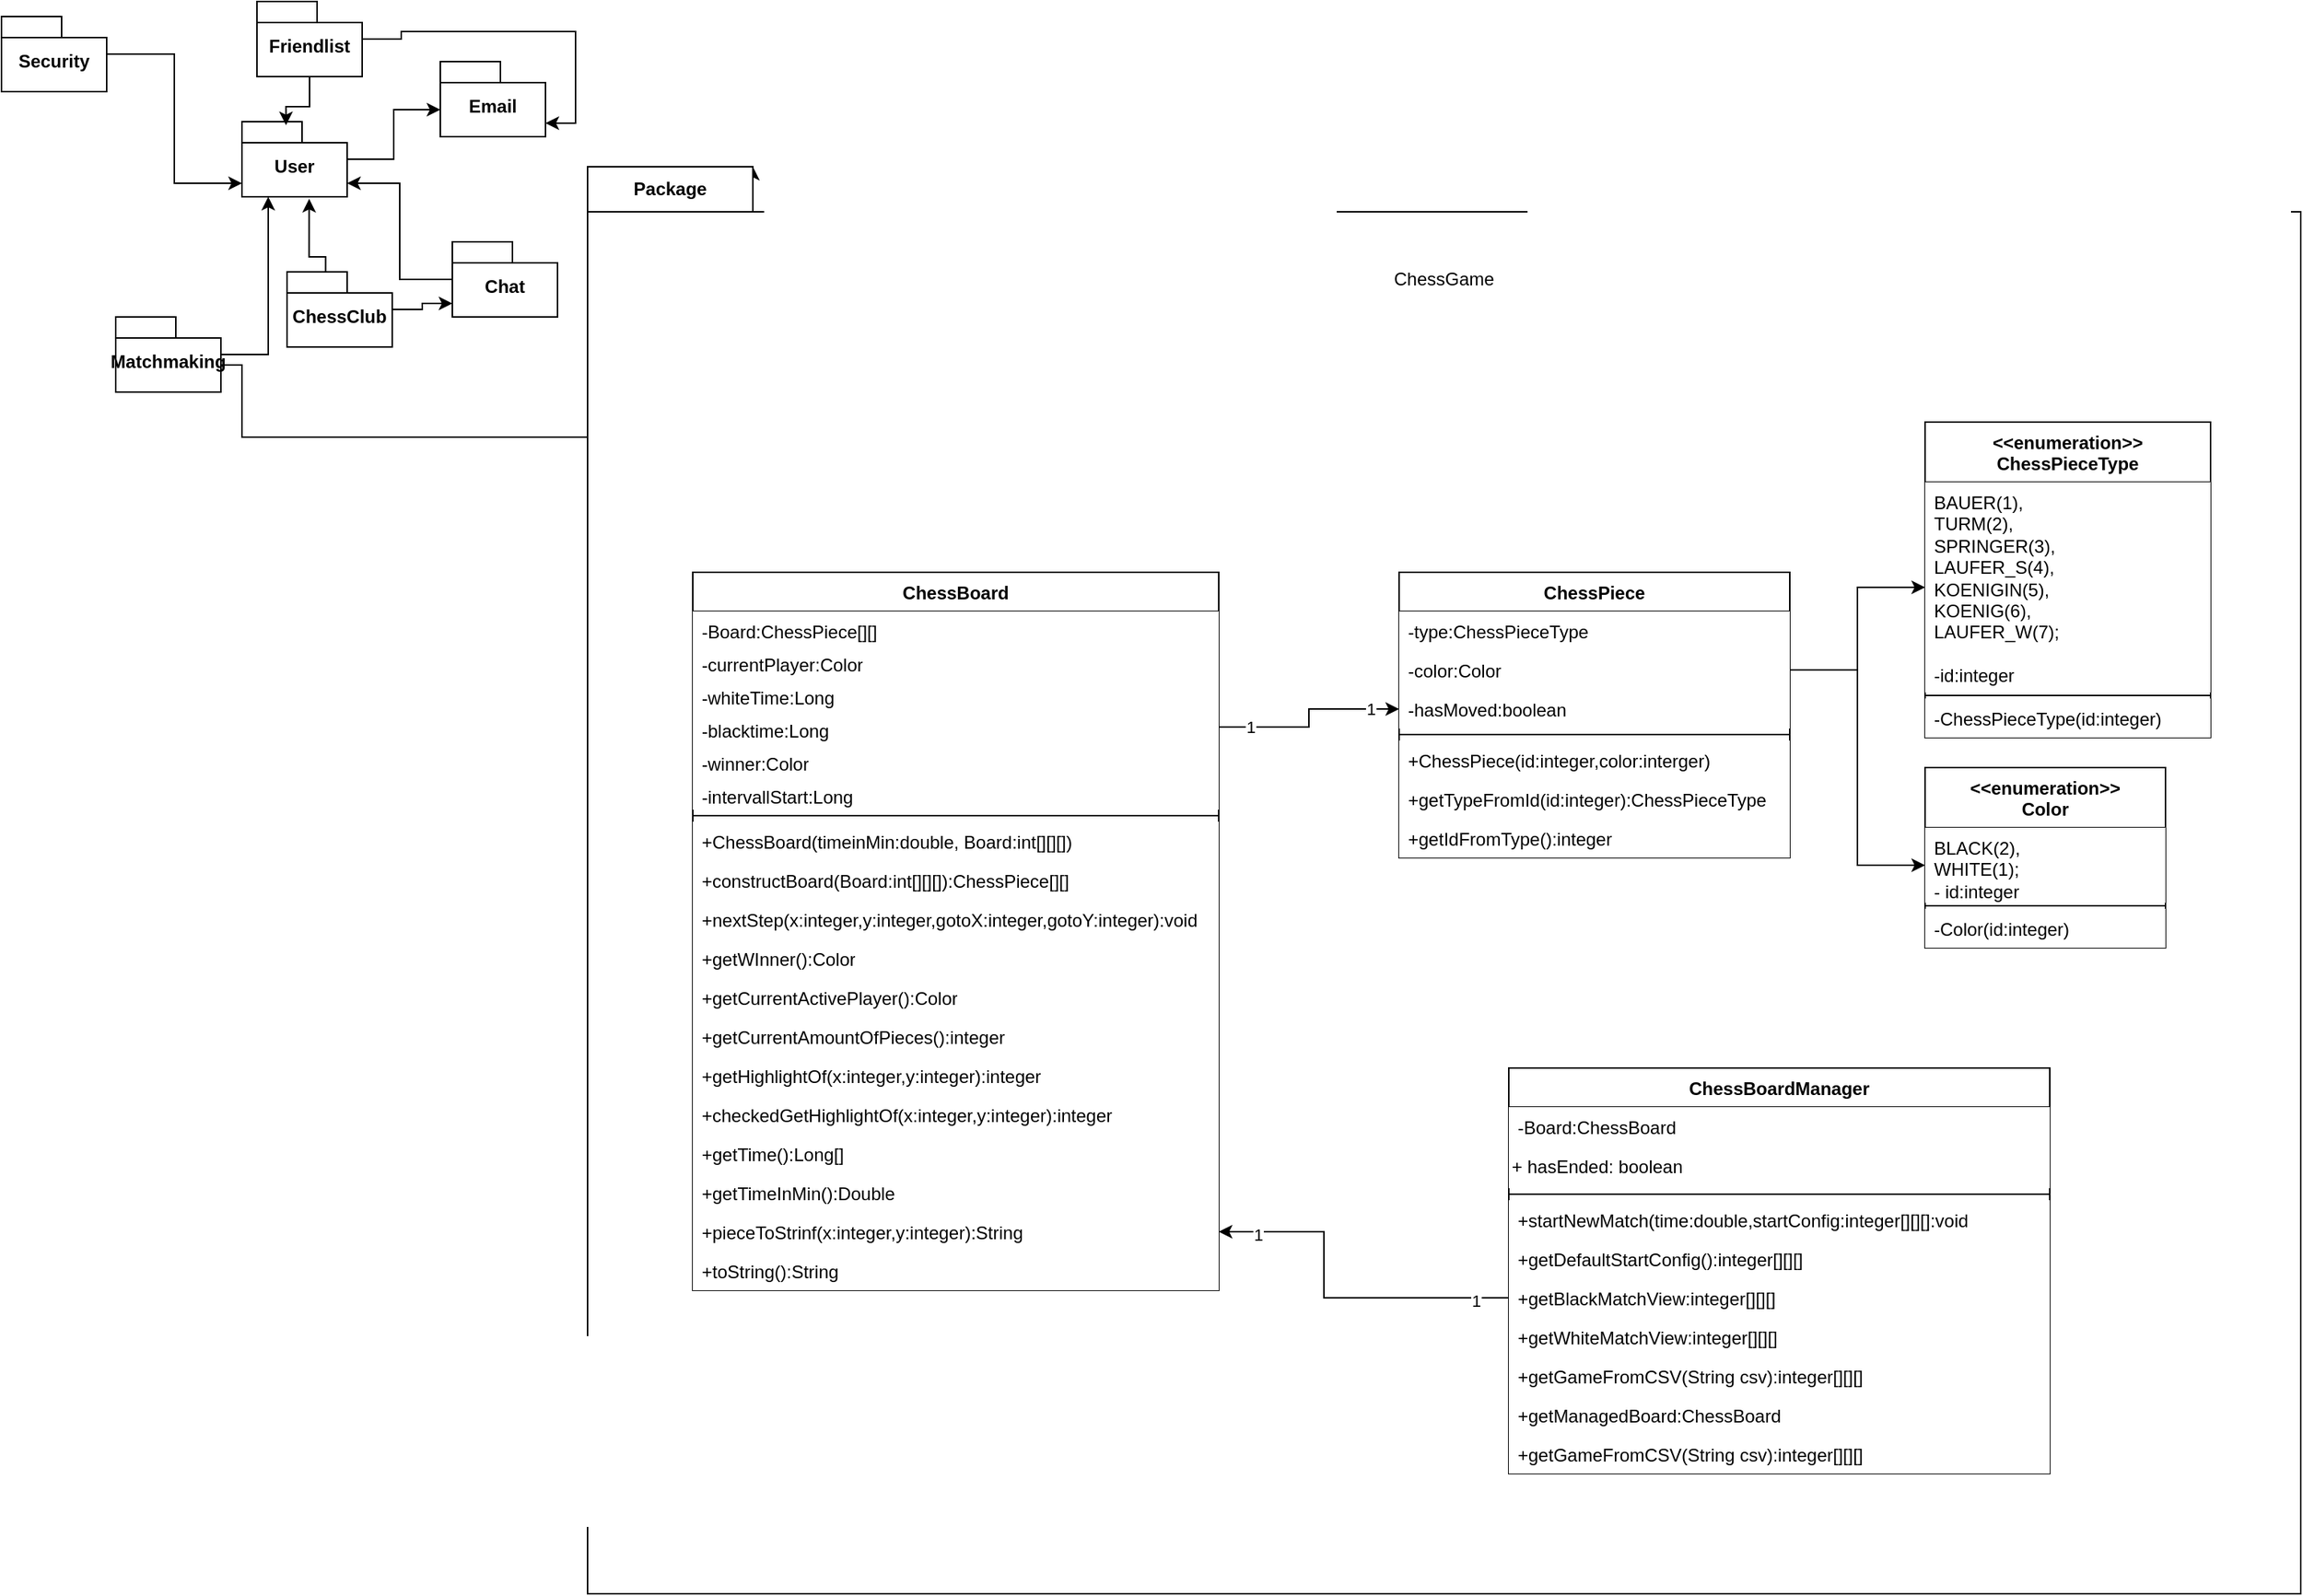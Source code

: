 <mxfile version="22.0.3" type="device">
  <diagram name="Seite-1" id="c28Q1IENT9KXUYJO6mZ8">
    <mxGraphModel dx="2607" dy="2050" grid="1" gridSize="10" guides="1" tooltips="1" connect="1" arrows="1" fold="1" page="1" pageScale="1" pageWidth="827" pageHeight="1169" math="0" shadow="0">
      <root>
        <mxCell id="0" />
        <mxCell id="1" parent="0" />
        <mxCell id="IfCNX7LFpCoSi9c5CtZU-1" value="Email" style="shape=folder;fontStyle=1;spacingTop=10;tabWidth=40;tabHeight=14;tabPosition=left;html=1;whiteSpace=wrap;strokeColor=#000000;" parent="1" vertex="1">
          <mxGeometry x="-448" y="50" width="70" height="50" as="geometry" />
        </mxCell>
        <mxCell id="IfCNX7LFpCoSi9c5CtZU-2" value="Security" style="shape=folder;fontStyle=1;spacingTop=10;tabWidth=40;tabHeight=14;tabPosition=left;html=1;whiteSpace=wrap;strokeColor=#000000;" parent="1" vertex="1">
          <mxGeometry x="-740" y="20" width="70" height="50" as="geometry" />
        </mxCell>
        <mxCell id="IfCNX7LFpCoSi9c5CtZU-3" value="Friendlist" style="shape=folder;fontStyle=1;spacingTop=10;tabWidth=40;tabHeight=14;tabPosition=left;html=1;whiteSpace=wrap;strokeColor=#000000;" parent="1" vertex="1">
          <mxGeometry x="-570" y="10" width="70" height="50" as="geometry" />
        </mxCell>
        <mxCell id="IfCNX7LFpCoSi9c5CtZU-4" value="Chat" style="shape=folder;fontStyle=1;spacingTop=10;tabWidth=40;tabHeight=14;tabPosition=left;html=1;whiteSpace=wrap;strokeColor=#000000;" parent="1" vertex="1">
          <mxGeometry x="-440" y="170" width="70" height="50" as="geometry" />
        </mxCell>
        <mxCell id="IfCNX7LFpCoSi9c5CtZU-5" value="Matchmaking" style="shape=folder;fontStyle=1;spacingTop=10;tabWidth=40;tabHeight=14;tabPosition=left;html=1;whiteSpace=wrap;strokeColor=#000000;" parent="1" vertex="1">
          <mxGeometry x="-664" y="220" width="70" height="50" as="geometry" />
        </mxCell>
        <mxCell id="IfCNX7LFpCoSi9c5CtZU-7" value="User" style="shape=folder;fontStyle=1;spacingTop=10;tabWidth=40;tabHeight=14;tabPosition=left;html=1;whiteSpace=wrap;strokeColor=#000000;" parent="1" vertex="1">
          <mxGeometry x="-580" y="90" width="70" height="50" as="geometry" />
        </mxCell>
        <mxCell id="IfCNX7LFpCoSi9c5CtZU-9" value="ChessClub" style="shape=folder;fontStyle=1;spacingTop=10;tabWidth=40;tabHeight=14;tabPosition=left;html=1;whiteSpace=wrap;strokeColor=#000000;" parent="1" vertex="1">
          <mxGeometry x="-550" y="190" width="70" height="50" as="geometry" />
        </mxCell>
        <mxCell id="IfCNX7LFpCoSi9c5CtZU-10" style="edgeStyle=orthogonalEdgeStyle;rounded=0;orthogonalLoop=1;jettySize=auto;html=1;entryX=0;entryY=0;entryDx=0;entryDy=32;entryPerimeter=0;strokeColor=#000000;" parent="1" source="IfCNX7LFpCoSi9c5CtZU-7" target="IfCNX7LFpCoSi9c5CtZU-1" edge="1">
          <mxGeometry relative="1" as="geometry" />
        </mxCell>
        <mxCell id="IfCNX7LFpCoSi9c5CtZU-11" style="edgeStyle=orthogonalEdgeStyle;rounded=0;orthogonalLoop=1;jettySize=auto;html=1;entryX=0.419;entryY=0.047;entryDx=0;entryDy=0;entryPerimeter=0;strokeColor=#000000;" parent="1" source="IfCNX7LFpCoSi9c5CtZU-3" target="IfCNX7LFpCoSi9c5CtZU-7" edge="1">
          <mxGeometry relative="1" as="geometry" />
        </mxCell>
        <mxCell id="IfCNX7LFpCoSi9c5CtZU-12" style="edgeStyle=orthogonalEdgeStyle;rounded=0;orthogonalLoop=1;jettySize=auto;html=1;entryX=0;entryY=0;entryDx=70;entryDy=41;entryPerimeter=0;strokeColor=#000000;" parent="1" source="IfCNX7LFpCoSi9c5CtZU-4" target="IfCNX7LFpCoSi9c5CtZU-7" edge="1">
          <mxGeometry relative="1" as="geometry" />
        </mxCell>
        <mxCell id="IfCNX7LFpCoSi9c5CtZU-14" style="edgeStyle=orthogonalEdgeStyle;rounded=0;orthogonalLoop=1;jettySize=auto;html=1;exitX=0;exitY=0;exitDx=70;exitDy=32;exitPerimeter=0;entryX=0;entryY=0;entryDx=110;entryDy=0;entryPerimeter=0;" parent="1" source="IfCNX7LFpCoSi9c5CtZU-5" target="IfCNX7LFpCoSi9c5CtZU-20" edge="1">
          <mxGeometry relative="1" as="geometry">
            <mxPoint x="-280" y="361" as="targetPoint" />
            <Array as="points">
              <mxPoint x="-580" y="252" />
              <mxPoint x="-580" y="300" />
            </Array>
          </mxGeometry>
        </mxCell>
        <mxCell id="IfCNX7LFpCoSi9c5CtZU-15" style="edgeStyle=orthogonalEdgeStyle;rounded=0;orthogonalLoop=1;jettySize=auto;html=1;strokeColor=#000000;entryX=0.639;entryY=1.028;entryDx=0;entryDy=0;entryPerimeter=0;exitX=0.367;exitY=-0.007;exitDx=0;exitDy=0;exitPerimeter=0;" parent="1" source="IfCNX7LFpCoSi9c5CtZU-9" target="IfCNX7LFpCoSi9c5CtZU-7" edge="1">
          <mxGeometry relative="1" as="geometry">
            <mxPoint x="-449" y="180" as="targetPoint" />
            <Array as="points">
              <mxPoint x="-524" y="180" />
              <mxPoint x="-535" y="180" />
            </Array>
          </mxGeometry>
        </mxCell>
        <mxCell id="IfCNX7LFpCoSi9c5CtZU-16" style="edgeStyle=orthogonalEdgeStyle;rounded=0;orthogonalLoop=1;jettySize=auto;html=1;entryX=0.25;entryY=1;entryDx=0;entryDy=0;entryPerimeter=0;strokeColor=#000000;" parent="1" source="IfCNX7LFpCoSi9c5CtZU-5" target="IfCNX7LFpCoSi9c5CtZU-7" edge="1">
          <mxGeometry relative="1" as="geometry" />
        </mxCell>
        <mxCell id="IfCNX7LFpCoSi9c5CtZU-17" style="edgeStyle=orthogonalEdgeStyle;rounded=0;orthogonalLoop=1;jettySize=auto;html=1;entryX=0;entryY=0;entryDx=70;entryDy=41;entryPerimeter=0;strokeColor=#000000;" parent="1" source="IfCNX7LFpCoSi9c5CtZU-3" target="IfCNX7LFpCoSi9c5CtZU-1" edge="1">
          <mxGeometry relative="1" as="geometry" />
        </mxCell>
        <mxCell id="IfCNX7LFpCoSi9c5CtZU-18" style="edgeStyle=orthogonalEdgeStyle;rounded=0;orthogonalLoop=1;jettySize=auto;html=1;entryX=0;entryY=0;entryDx=0;entryDy=41;entryPerimeter=0;strokeColor=#000000;" parent="1" source="IfCNX7LFpCoSi9c5CtZU-2" target="IfCNX7LFpCoSi9c5CtZU-7" edge="1">
          <mxGeometry relative="1" as="geometry" />
        </mxCell>
        <mxCell id="IfCNX7LFpCoSi9c5CtZU-19" style="edgeStyle=orthogonalEdgeStyle;rounded=0;orthogonalLoop=1;jettySize=auto;html=1;entryX=0;entryY=0;entryDx=0;entryDy=41;entryPerimeter=0;strokeColor=#000000;" parent="1" source="IfCNX7LFpCoSi9c5CtZU-9" target="IfCNX7LFpCoSi9c5CtZU-4" edge="1">
          <mxGeometry relative="1" as="geometry" />
        </mxCell>
        <mxCell id="IfCNX7LFpCoSi9c5CtZU-20" value="Package" style="shape=folder;fontStyle=1;tabWidth=110;tabHeight=30;tabPosition=left;html=1;boundedLbl=1;labelInHeader=1;container=1;collapsible=0;whiteSpace=wrap;" parent="1" vertex="1">
          <mxGeometry x="-350" y="120" width="1140" height="950" as="geometry" />
        </mxCell>
        <mxCell id="IfCNX7LFpCoSi9c5CtZU-21" value="ChessGame" style="html=1;strokeColor=none;resizeWidth=1;resizeHeight=1;fillColor=none;part=1;connectable=0;allowArrows=0;deletable=0;whiteSpace=wrap;" parent="IfCNX7LFpCoSi9c5CtZU-20" vertex="1">
          <mxGeometry width="1140" height="89.865" relative="1" as="geometry">
            <mxPoint y="30" as="offset" />
          </mxGeometry>
        </mxCell>
        <mxCell id="IfCNX7LFpCoSi9c5CtZU-80" value="ChessBoardManager" style="swimlane;fontStyle=1;align=center;verticalAlign=top;childLayout=stackLayout;horizontal=1;startSize=26;horizontalStack=0;resizeParent=1;resizeParentMax=0;resizeLast=0;collapsible=1;marginBottom=0;whiteSpace=wrap;html=1;fillColor=#FFFFFF;" parent="IfCNX7LFpCoSi9c5CtZU-20" vertex="1">
          <mxGeometry x="613" y="600" width="360" height="270" as="geometry" />
        </mxCell>
        <mxCell id="IfCNX7LFpCoSi9c5CtZU-81" value="-Board:ChessBoard" style="text;strokeColor=none;fillColor=#FFFFFF;align=left;verticalAlign=top;spacingLeft=4;spacingRight=4;overflow=hidden;rotatable=0;points=[[0,0.5],[1,0.5]];portConstraint=eastwest;whiteSpace=wrap;html=1;" parent="IfCNX7LFpCoSi9c5CtZU-80" vertex="1">
          <mxGeometry y="26" width="360" height="26" as="geometry" />
        </mxCell>
        <mxCell id="IfCNX7LFpCoSi9c5CtZU-82" value="+ hasEnded: boolean" style="text;whiteSpace=wrap;html=1;fillColor=#FFFFFF;" parent="IfCNX7LFpCoSi9c5CtZU-80" vertex="1">
          <mxGeometry y="52" width="360" height="28" as="geometry" />
        </mxCell>
        <mxCell id="IfCNX7LFpCoSi9c5CtZU-83" value="" style="line;strokeWidth=1;fillColor=#FFFFFF;align=left;verticalAlign=middle;spacingTop=-1;spacingLeft=3;spacingRight=3;rotatable=0;labelPosition=right;points=[];portConstraint=eastwest;strokeColor=inherit;" parent="IfCNX7LFpCoSi9c5CtZU-80" vertex="1">
          <mxGeometry y="80" width="360" height="8" as="geometry" />
        </mxCell>
        <mxCell id="IfCNX7LFpCoSi9c5CtZU-84" value="+startNewMatch(time:double,startConfig:integer[][][]:void" style="text;strokeColor=none;fillColor=#FFFFFF;align=left;verticalAlign=top;spacingLeft=4;spacingRight=4;overflow=hidden;rotatable=0;points=[[0,0.5],[1,0.5]];portConstraint=eastwest;whiteSpace=wrap;html=1;" parent="IfCNX7LFpCoSi9c5CtZU-80" vertex="1">
          <mxGeometry y="88" width="360" height="26" as="geometry" />
        </mxCell>
        <mxCell id="IfCNX7LFpCoSi9c5CtZU-85" value="+getDefaultStartConfig():integer[][][]" style="text;strokeColor=none;fillColor=#FFFFFF;align=left;verticalAlign=top;spacingLeft=4;spacingRight=4;overflow=hidden;rotatable=0;points=[[0,0.5],[1,0.5]];portConstraint=eastwest;whiteSpace=wrap;html=1;" parent="IfCNX7LFpCoSi9c5CtZU-80" vertex="1">
          <mxGeometry y="114" width="360" height="26" as="geometry" />
        </mxCell>
        <mxCell id="IfCNX7LFpCoSi9c5CtZU-86" value="+getBlackMatchView:integer[][][]" style="text;strokeColor=none;fillColor=#FFFFFF;align=left;verticalAlign=top;spacingLeft=4;spacingRight=4;overflow=hidden;rotatable=0;points=[[0,0.5],[1,0.5]];portConstraint=eastwest;whiteSpace=wrap;html=1;" parent="IfCNX7LFpCoSi9c5CtZU-80" vertex="1">
          <mxGeometry y="140" width="360" height="26" as="geometry" />
        </mxCell>
        <mxCell id="IfCNX7LFpCoSi9c5CtZU-87" value="+getWhiteMatchView:integer[][][]" style="text;strokeColor=none;fillColor=#FFFFFF;align=left;verticalAlign=top;spacingLeft=4;spacingRight=4;overflow=hidden;rotatable=0;points=[[0,0.5],[1,0.5]];portConstraint=eastwest;whiteSpace=wrap;html=1;" parent="IfCNX7LFpCoSi9c5CtZU-80" vertex="1">
          <mxGeometry y="166" width="360" height="26" as="geometry" />
        </mxCell>
        <mxCell id="IfCNX7LFpCoSi9c5CtZU-88" value="+getGameFromCSV(String csv):integer[][][]" style="text;strokeColor=none;fillColor=#FFFFFF;align=left;verticalAlign=top;spacingLeft=4;spacingRight=4;overflow=hidden;rotatable=0;points=[[0,0.5],[1,0.5]];portConstraint=eastwest;whiteSpace=wrap;html=1;" parent="IfCNX7LFpCoSi9c5CtZU-80" vertex="1">
          <mxGeometry y="192" width="360" height="26" as="geometry" />
        </mxCell>
        <mxCell id="IfCNX7LFpCoSi9c5CtZU-89" value="+getManagedBoard:ChessBoard" style="text;strokeColor=none;fillColor=#FFFFFF;align=left;verticalAlign=top;spacingLeft=4;spacingRight=4;overflow=hidden;rotatable=0;points=[[0,0.5],[1,0.5]];portConstraint=eastwest;whiteSpace=wrap;html=1;" parent="IfCNX7LFpCoSi9c5CtZU-80" vertex="1">
          <mxGeometry y="218" width="360" height="26" as="geometry" />
        </mxCell>
        <mxCell id="IfCNX7LFpCoSi9c5CtZU-90" value="+getGameFromCSV(String csv):integer[][][]" style="text;strokeColor=none;fillColor=#FFFFFF;align=left;verticalAlign=top;spacingLeft=4;spacingRight=4;overflow=hidden;rotatable=0;points=[[0,0.5],[1,0.5]];portConstraint=eastwest;whiteSpace=wrap;html=1;" parent="IfCNX7LFpCoSi9c5CtZU-80" vertex="1">
          <mxGeometry y="244" width="360" height="26" as="geometry" />
        </mxCell>
        <mxCell id="IfCNX7LFpCoSi9c5CtZU-91" value="ChessBoard" style="swimlane;fontStyle=1;align=center;verticalAlign=top;childLayout=stackLayout;horizontal=1;startSize=26;horizontalStack=0;resizeParent=1;resizeParentMax=0;resizeLast=0;collapsible=1;marginBottom=0;whiteSpace=wrap;html=1;fillColor=#FFFFFF;" parent="IfCNX7LFpCoSi9c5CtZU-20" vertex="1">
          <mxGeometry x="70" y="270" width="350" height="478" as="geometry" />
        </mxCell>
        <mxCell id="IfCNX7LFpCoSi9c5CtZU-92" value="-Board:ChessPiece[][]" style="text;strokeColor=none;fillColor=#FFFFFF;align=left;verticalAlign=top;spacingLeft=4;spacingRight=4;overflow=hidden;rotatable=0;points=[[0,0.5],[1,0.5]];portConstraint=eastwest;whiteSpace=wrap;html=1;" parent="IfCNX7LFpCoSi9c5CtZU-91" vertex="1">
          <mxGeometry y="26" width="350" height="22" as="geometry" />
        </mxCell>
        <mxCell id="IfCNX7LFpCoSi9c5CtZU-93" value="-currentPlayer:Color" style="text;strokeColor=none;fillColor=#FFFFFF;align=left;verticalAlign=top;spacingLeft=4;spacingRight=4;overflow=hidden;rotatable=0;points=[[0,0.5],[1,0.5]];portConstraint=eastwest;whiteSpace=wrap;html=1;" parent="IfCNX7LFpCoSi9c5CtZU-91" vertex="1">
          <mxGeometry y="48" width="350" height="22" as="geometry" />
        </mxCell>
        <mxCell id="IfCNX7LFpCoSi9c5CtZU-94" value="-whiteTime:Long" style="text;strokeColor=none;fillColor=#FFFFFF;align=left;verticalAlign=top;spacingLeft=4;spacingRight=4;overflow=hidden;rotatable=0;points=[[0,0.5],[1,0.5]];portConstraint=eastwest;whiteSpace=wrap;html=1;" parent="IfCNX7LFpCoSi9c5CtZU-91" vertex="1">
          <mxGeometry y="70" width="350" height="22" as="geometry" />
        </mxCell>
        <mxCell id="IfCNX7LFpCoSi9c5CtZU-95" value="-blacktime:Long" style="text;strokeColor=none;fillColor=#FFFFFF;align=left;verticalAlign=top;spacingLeft=4;spacingRight=4;overflow=hidden;rotatable=0;points=[[0,0.5],[1,0.5]];portConstraint=eastwest;whiteSpace=wrap;html=1;" parent="IfCNX7LFpCoSi9c5CtZU-91" vertex="1">
          <mxGeometry y="92" width="350" height="22" as="geometry" />
        </mxCell>
        <mxCell id="IfCNX7LFpCoSi9c5CtZU-96" value="-winner:Color" style="text;strokeColor=none;fillColor=#FFFFFF;align=left;verticalAlign=top;spacingLeft=4;spacingRight=4;overflow=hidden;rotatable=0;points=[[0,0.5],[1,0.5]];portConstraint=eastwest;whiteSpace=wrap;html=1;" parent="IfCNX7LFpCoSi9c5CtZU-91" vertex="1">
          <mxGeometry y="114" width="350" height="22" as="geometry" />
        </mxCell>
        <mxCell id="IfCNX7LFpCoSi9c5CtZU-97" value="-intervallStart:Long" style="text;strokeColor=none;fillColor=#FFFFFF;align=left;verticalAlign=top;spacingLeft=4;spacingRight=4;overflow=hidden;rotatable=0;points=[[0,0.5],[1,0.5]];portConstraint=eastwest;whiteSpace=wrap;html=1;" parent="IfCNX7LFpCoSi9c5CtZU-91" vertex="1">
          <mxGeometry y="136" width="350" height="22" as="geometry" />
        </mxCell>
        <mxCell id="IfCNX7LFpCoSi9c5CtZU-98" value="" style="line;strokeWidth=1;fillColor=#FFFFFF;align=left;verticalAlign=middle;spacingTop=-1;spacingLeft=3;spacingRight=3;rotatable=0;labelPosition=right;points=[];portConstraint=eastwest;strokeColor=inherit;" parent="IfCNX7LFpCoSi9c5CtZU-91" vertex="1">
          <mxGeometry y="158" width="350" height="8" as="geometry" />
        </mxCell>
        <mxCell id="IfCNX7LFpCoSi9c5CtZU-99" value="+ChessBoard(timeinMin:double, Board:int[][][])" style="text;strokeColor=none;fillColor=#FFFFFF;align=left;verticalAlign=top;spacingLeft=4;spacingRight=4;overflow=hidden;rotatable=0;points=[[0,0.5],[1,0.5]];portConstraint=eastwest;whiteSpace=wrap;html=1;" parent="IfCNX7LFpCoSi9c5CtZU-91" vertex="1">
          <mxGeometry y="166" width="350" height="26" as="geometry" />
        </mxCell>
        <mxCell id="IfCNX7LFpCoSi9c5CtZU-100" value="+constructBoard(Board:int[][][]):ChessPiece[][]" style="text;strokeColor=none;fillColor=#FFFFFF;align=left;verticalAlign=top;spacingLeft=4;spacingRight=4;overflow=hidden;rotatable=0;points=[[0,0.5],[1,0.5]];portConstraint=eastwest;whiteSpace=wrap;html=1;" parent="IfCNX7LFpCoSi9c5CtZU-91" vertex="1">
          <mxGeometry y="192" width="350" height="26" as="geometry" />
        </mxCell>
        <mxCell id="IfCNX7LFpCoSi9c5CtZU-101" value="+nextStep(x:integer,y:integer,gotoX:integer,gotoY:integer):void" style="text;strokeColor=none;fillColor=#FFFFFF;align=left;verticalAlign=top;spacingLeft=4;spacingRight=4;overflow=hidden;rotatable=0;points=[[0,0.5],[1,0.5]];portConstraint=eastwest;whiteSpace=wrap;html=1;" parent="IfCNX7LFpCoSi9c5CtZU-91" vertex="1">
          <mxGeometry y="218" width="350" height="26" as="geometry" />
        </mxCell>
        <mxCell id="IfCNX7LFpCoSi9c5CtZU-102" value="+getWInner():Color" style="text;strokeColor=none;fillColor=#FFFFFF;align=left;verticalAlign=top;spacingLeft=4;spacingRight=4;overflow=hidden;rotatable=0;points=[[0,0.5],[1,0.5]];portConstraint=eastwest;whiteSpace=wrap;html=1;" parent="IfCNX7LFpCoSi9c5CtZU-91" vertex="1">
          <mxGeometry y="244" width="350" height="26" as="geometry" />
        </mxCell>
        <mxCell id="IfCNX7LFpCoSi9c5CtZU-103" value="+getCurrentActivePlayer():Color" style="text;strokeColor=none;fillColor=#FFFFFF;align=left;verticalAlign=top;spacingLeft=4;spacingRight=4;overflow=hidden;rotatable=0;points=[[0,0.5],[1,0.5]];portConstraint=eastwest;whiteSpace=wrap;html=1;" parent="IfCNX7LFpCoSi9c5CtZU-91" vertex="1">
          <mxGeometry y="270" width="350" height="26" as="geometry" />
        </mxCell>
        <mxCell id="IfCNX7LFpCoSi9c5CtZU-104" value="+getCurrentAmountOfPieces():integer" style="text;strokeColor=none;fillColor=#FFFFFF;align=left;verticalAlign=top;spacingLeft=4;spacingRight=4;overflow=hidden;rotatable=0;points=[[0,0.5],[1,0.5]];portConstraint=eastwest;whiteSpace=wrap;html=1;" parent="IfCNX7LFpCoSi9c5CtZU-91" vertex="1">
          <mxGeometry y="296" width="350" height="26" as="geometry" />
        </mxCell>
        <mxCell id="IfCNX7LFpCoSi9c5CtZU-105" value="+getHighlightOf(x:integer,y:integer):integer" style="text;strokeColor=none;fillColor=#FFFFFF;align=left;verticalAlign=top;spacingLeft=4;spacingRight=4;overflow=hidden;rotatable=0;points=[[0,0.5],[1,0.5]];portConstraint=eastwest;whiteSpace=wrap;html=1;" parent="IfCNX7LFpCoSi9c5CtZU-91" vertex="1">
          <mxGeometry y="322" width="350" height="26" as="geometry" />
        </mxCell>
        <mxCell id="IfCNX7LFpCoSi9c5CtZU-106" value="+checkedGetHighlightOf(x:integer,y:integer):integer" style="text;strokeColor=none;fillColor=#FFFFFF;align=left;verticalAlign=top;spacingLeft=4;spacingRight=4;overflow=hidden;rotatable=0;points=[[0,0.5],[1,0.5]];portConstraint=eastwest;whiteSpace=wrap;html=1;" parent="IfCNX7LFpCoSi9c5CtZU-91" vertex="1">
          <mxGeometry y="348" width="350" height="26" as="geometry" />
        </mxCell>
        <mxCell id="IfCNX7LFpCoSi9c5CtZU-107" value="+getTime():Long[]" style="text;strokeColor=none;fillColor=#FFFFFF;align=left;verticalAlign=top;spacingLeft=4;spacingRight=4;overflow=hidden;rotatable=0;points=[[0,0.5],[1,0.5]];portConstraint=eastwest;whiteSpace=wrap;html=1;" parent="IfCNX7LFpCoSi9c5CtZU-91" vertex="1">
          <mxGeometry y="374" width="350" height="26" as="geometry" />
        </mxCell>
        <mxCell id="IfCNX7LFpCoSi9c5CtZU-108" value="+getTimeInMin():Double" style="text;strokeColor=none;fillColor=#FFFFFF;align=left;verticalAlign=top;spacingLeft=4;spacingRight=4;overflow=hidden;rotatable=0;points=[[0,0.5],[1,0.5]];portConstraint=eastwest;whiteSpace=wrap;html=1;" parent="IfCNX7LFpCoSi9c5CtZU-91" vertex="1">
          <mxGeometry y="400" width="350" height="26" as="geometry" />
        </mxCell>
        <mxCell id="IfCNX7LFpCoSi9c5CtZU-109" value="+pieceToStrinf(x:integer,y:integer):String" style="text;strokeColor=none;fillColor=#FFFFFF;align=left;verticalAlign=top;spacingLeft=4;spacingRight=4;overflow=hidden;rotatable=0;points=[[0,0.5],[1,0.5]];portConstraint=eastwest;whiteSpace=wrap;html=1;" parent="IfCNX7LFpCoSi9c5CtZU-91" vertex="1">
          <mxGeometry y="426" width="350" height="26" as="geometry" />
        </mxCell>
        <mxCell id="IfCNX7LFpCoSi9c5CtZU-110" value="+toString():String" style="text;strokeColor=none;fillColor=#FFFFFF;align=left;verticalAlign=top;spacingLeft=4;spacingRight=4;overflow=hidden;rotatable=0;points=[[0,0.5],[1,0.5]];portConstraint=eastwest;whiteSpace=wrap;html=1;" parent="IfCNX7LFpCoSi9c5CtZU-91" vertex="1">
          <mxGeometry y="452" width="350" height="26" as="geometry" />
        </mxCell>
        <mxCell id="IfCNX7LFpCoSi9c5CtZU-77" style="edgeStyle=orthogonalEdgeStyle;rounded=0;orthogonalLoop=1;jettySize=auto;html=1;entryX=1;entryY=0.5;entryDx=0;entryDy=0;exitX=0;exitY=0.5;exitDx=0;exitDy=0;fillColor=#FFFFFF;" parent="IfCNX7LFpCoSi9c5CtZU-20" source="IfCNX7LFpCoSi9c5CtZU-86" target="IfCNX7LFpCoSi9c5CtZU-109" edge="1">
          <mxGeometry relative="1" as="geometry">
            <mxPoint x="220" y="830" as="targetPoint" />
            <Array as="points">
              <mxPoint x="490" y="753" />
              <mxPoint x="490" y="709" />
            </Array>
          </mxGeometry>
        </mxCell>
        <mxCell id="IfCNX7LFpCoSi9c5CtZU-78" value="1" style="edgeLabel;html=1;align=center;verticalAlign=middle;resizable=0;points=[];fillColor=#FFFFFF;" parent="IfCNX7LFpCoSi9c5CtZU-77" vertex="1" connectable="0">
          <mxGeometry x="-0.804" y="2" relative="1" as="geometry">
            <mxPoint x="1" as="offset" />
          </mxGeometry>
        </mxCell>
        <mxCell id="IfCNX7LFpCoSi9c5CtZU-79" value="1" style="edgeLabel;html=1;align=center;verticalAlign=middle;resizable=0;points=[];fillColor=#FFFFFF;" parent="IfCNX7LFpCoSi9c5CtZU-77" vertex="1" connectable="0">
          <mxGeometry x="0.784" y="1" relative="1" as="geometry">
            <mxPoint y="1" as="offset" />
          </mxGeometry>
        </mxCell>
        <mxCell id="IfCNX7LFpCoSi9c5CtZU-111" value="ChessPiece" style="swimlane;fontStyle=1;align=center;verticalAlign=top;childLayout=stackLayout;horizontal=1;startSize=26;horizontalStack=0;resizeParent=1;resizeParentMax=0;resizeLast=0;collapsible=1;marginBottom=0;whiteSpace=wrap;html=1;fillColor=#FFFFFF;" parent="IfCNX7LFpCoSi9c5CtZU-20" vertex="1">
          <mxGeometry x="540" y="270" width="260" height="190" as="geometry" />
        </mxCell>
        <mxCell id="IfCNX7LFpCoSi9c5CtZU-112" value="-type:ChessPieceType" style="text;strokeColor=none;fillColor=#FFFFFF;align=left;verticalAlign=top;spacingLeft=4;spacingRight=4;overflow=hidden;rotatable=0;points=[[0,0.5],[1,0.5]];portConstraint=eastwest;whiteSpace=wrap;html=1;" parent="IfCNX7LFpCoSi9c5CtZU-111" vertex="1">
          <mxGeometry y="26" width="260" height="26" as="geometry" />
        </mxCell>
        <mxCell id="IfCNX7LFpCoSi9c5CtZU-113" value="-color:Color" style="text;strokeColor=none;fillColor=#FFFFFF;align=left;verticalAlign=top;spacingLeft=4;spacingRight=4;overflow=hidden;rotatable=0;points=[[0,0.5],[1,0.5]];portConstraint=eastwest;whiteSpace=wrap;html=1;" parent="IfCNX7LFpCoSi9c5CtZU-111" vertex="1">
          <mxGeometry y="52" width="260" height="26" as="geometry" />
        </mxCell>
        <mxCell id="IfCNX7LFpCoSi9c5CtZU-114" value="-hasMoved:boolean" style="text;strokeColor=none;fillColor=#FFFFFF;align=left;verticalAlign=top;spacingLeft=4;spacingRight=4;overflow=hidden;rotatable=0;points=[[0,0.5],[1,0.5]];portConstraint=eastwest;whiteSpace=wrap;html=1;" parent="IfCNX7LFpCoSi9c5CtZU-111" vertex="1">
          <mxGeometry y="78" width="260" height="26" as="geometry" />
        </mxCell>
        <mxCell id="IfCNX7LFpCoSi9c5CtZU-115" value="" style="line;strokeWidth=1;fillColor=#FFFFFF;align=left;verticalAlign=middle;spacingTop=-1;spacingLeft=3;spacingRight=3;rotatable=0;labelPosition=right;points=[];portConstraint=eastwest;strokeColor=inherit;" parent="IfCNX7LFpCoSi9c5CtZU-111" vertex="1">
          <mxGeometry y="104" width="260" height="8" as="geometry" />
        </mxCell>
        <mxCell id="IfCNX7LFpCoSi9c5CtZU-116" value="+ChessPiece(id:integer,color:interger)" style="text;strokeColor=none;fillColor=#FFFFFF;align=left;verticalAlign=top;spacingLeft=4;spacingRight=4;overflow=hidden;rotatable=0;points=[[0,0.5],[1,0.5]];portConstraint=eastwest;whiteSpace=wrap;html=1;" parent="IfCNX7LFpCoSi9c5CtZU-111" vertex="1">
          <mxGeometry y="112" width="260" height="26" as="geometry" />
        </mxCell>
        <mxCell id="IfCNX7LFpCoSi9c5CtZU-117" value="+getTypeFromId(id:integer):ChessPieceType" style="text;strokeColor=none;fillColor=#FFFFFF;align=left;verticalAlign=top;spacingLeft=4;spacingRight=4;overflow=hidden;rotatable=0;points=[[0,0.5],[1,0.5]];portConstraint=eastwest;whiteSpace=wrap;html=1;" parent="IfCNX7LFpCoSi9c5CtZU-111" vertex="1">
          <mxGeometry y="138" width="260" height="26" as="geometry" />
        </mxCell>
        <mxCell id="IfCNX7LFpCoSi9c5CtZU-118" value="+getIdFromType():integer" style="text;strokeColor=none;fillColor=#FFFFFF;align=left;verticalAlign=top;spacingLeft=4;spacingRight=4;overflow=hidden;rotatable=0;points=[[0,0.5],[1,0.5]];portConstraint=eastwest;whiteSpace=wrap;html=1;" parent="IfCNX7LFpCoSi9c5CtZU-111" vertex="1">
          <mxGeometry y="164" width="260" height="26" as="geometry" />
        </mxCell>
        <mxCell id="IfCNX7LFpCoSi9c5CtZU-119" value="&amp;lt;&amp;lt;enumeration&amp;gt;&amp;gt;&lt;br&gt;ChessPieceType" style="swimlane;fontStyle=1;align=center;verticalAlign=top;childLayout=stackLayout;horizontal=1;startSize=40;horizontalStack=0;resizeParent=1;resizeParentMax=0;resizeLast=0;collapsible=1;marginBottom=0;whiteSpace=wrap;html=1;fillColor=#FFFFFF;" parent="IfCNX7LFpCoSi9c5CtZU-20" vertex="1">
          <mxGeometry x="890" y="170" width="190" height="210" as="geometry" />
        </mxCell>
        <mxCell id="IfCNX7LFpCoSi9c5CtZU-120" value="BAUER(1),&lt;br&gt;TURM(2),&lt;br&gt;SPRINGER(3),&lt;br&gt;LAUFER_S(4),&lt;br&gt;KOENIGIN(5),&lt;br&gt;KOENIG(6),&lt;br&gt;LAUFER_W(7);&lt;br&gt;&lt;br&gt;-id:integer" style="text;strokeColor=none;fillColor=#FFFFFF;align=left;verticalAlign=top;spacingLeft=4;spacingRight=4;overflow=hidden;rotatable=0;points=[[0,0.5],[1,0.5]];portConstraint=eastwest;whiteSpace=wrap;html=1;" parent="IfCNX7LFpCoSi9c5CtZU-119" vertex="1">
          <mxGeometry y="40" width="190" height="140" as="geometry" />
        </mxCell>
        <mxCell id="IfCNX7LFpCoSi9c5CtZU-121" value="" style="line;strokeWidth=1;fillColor=#FFFFFF;align=left;verticalAlign=middle;spacingTop=-1;spacingLeft=3;spacingRight=3;rotatable=0;labelPosition=right;points=[];portConstraint=eastwest;strokeColor=inherit;" parent="IfCNX7LFpCoSi9c5CtZU-119" vertex="1">
          <mxGeometry y="180" width="190" height="4" as="geometry" />
        </mxCell>
        <mxCell id="IfCNX7LFpCoSi9c5CtZU-122" value="-ChessPieceType(id:integer)" style="text;strokeColor=none;fillColor=#FFFFFF;align=left;verticalAlign=top;spacingLeft=4;spacingRight=4;overflow=hidden;rotatable=0;points=[[0,0.5],[1,0.5]];portConstraint=eastwest;whiteSpace=wrap;html=1;" parent="IfCNX7LFpCoSi9c5CtZU-119" vertex="1">
          <mxGeometry y="184" width="190" height="26" as="geometry" />
        </mxCell>
        <mxCell id="IfCNX7LFpCoSi9c5CtZU-123" value="&amp;lt;&amp;lt;enumeration&amp;gt;&amp;gt;&lt;br&gt;Color" style="swimlane;fontStyle=1;align=center;verticalAlign=top;childLayout=stackLayout;horizontal=1;startSize=40;horizontalStack=0;resizeParent=1;resizeParentMax=0;resizeLast=0;collapsible=1;marginBottom=0;whiteSpace=wrap;html=1;fillColor=#FFFFFF;" parent="IfCNX7LFpCoSi9c5CtZU-20" vertex="1">
          <mxGeometry x="890" y="400" width="160" height="120" as="geometry" />
        </mxCell>
        <mxCell id="IfCNX7LFpCoSi9c5CtZU-124" value="BLACK(2),&lt;br&gt;WHITE(1);&lt;br&gt;- id:integer" style="text;strokeColor=none;fillColor=#FFFFFF;align=left;verticalAlign=top;spacingLeft=4;spacingRight=4;overflow=hidden;rotatable=0;points=[[0,0.5],[1,0.5]];portConstraint=eastwest;whiteSpace=wrap;html=1;" parent="IfCNX7LFpCoSi9c5CtZU-123" vertex="1">
          <mxGeometry y="40" width="160" height="50" as="geometry" />
        </mxCell>
        <mxCell id="IfCNX7LFpCoSi9c5CtZU-125" value="" style="line;strokeWidth=1;fillColor=#FFFFFF;align=left;verticalAlign=middle;spacingTop=-1;spacingLeft=3;spacingRight=3;rotatable=0;labelPosition=right;points=[];portConstraint=eastwest;strokeColor=inherit;" parent="IfCNX7LFpCoSi9c5CtZU-123" vertex="1">
          <mxGeometry y="90" width="160" height="4" as="geometry" />
        </mxCell>
        <mxCell id="IfCNX7LFpCoSi9c5CtZU-126" value="-Color(id:integer)" style="text;strokeColor=none;fillColor=#FFFFFF;align=left;verticalAlign=top;spacingLeft=4;spacingRight=4;overflow=hidden;rotatable=0;points=[[0,0.5],[1,0.5]];portConstraint=eastwest;whiteSpace=wrap;html=1;" parent="IfCNX7LFpCoSi9c5CtZU-123" vertex="1">
          <mxGeometry y="94" width="160" height="26" as="geometry" />
        </mxCell>
        <mxCell id="IfCNX7LFpCoSi9c5CtZU-127" style="edgeStyle=orthogonalEdgeStyle;rounded=0;orthogonalLoop=1;jettySize=auto;html=1;entryX=0;entryY=0.5;entryDx=0;entryDy=0;fillColor=#FFFFFF;" parent="IfCNX7LFpCoSi9c5CtZU-20" source="IfCNX7LFpCoSi9c5CtZU-95" target="IfCNX7LFpCoSi9c5CtZU-114" edge="1">
          <mxGeometry relative="1" as="geometry" />
        </mxCell>
        <mxCell id="IfCNX7LFpCoSi9c5CtZU-128" value="1" style="edgeLabel;html=1;align=center;verticalAlign=middle;resizable=0;points=[];fillColor=#FFFFFF;" parent="IfCNX7LFpCoSi9c5CtZU-127" vertex="1" connectable="0">
          <mxGeometry x="-0.683" relative="1" as="geometry">
            <mxPoint as="offset" />
          </mxGeometry>
        </mxCell>
        <mxCell id="IfCNX7LFpCoSi9c5CtZU-129" value="1" style="edgeLabel;html=1;align=center;verticalAlign=middle;resizable=0;points=[];fillColor=#FFFFFF;" parent="IfCNX7LFpCoSi9c5CtZU-127" vertex="1" connectable="0">
          <mxGeometry x="0.711" relative="1" as="geometry">
            <mxPoint as="offset" />
          </mxGeometry>
        </mxCell>
        <mxCell id="IfCNX7LFpCoSi9c5CtZU-130" style="edgeStyle=orthogonalEdgeStyle;rounded=0;orthogonalLoop=1;jettySize=auto;html=1;entryX=0;entryY=0.5;entryDx=0;entryDy=0;fillColor=#FFFFFF;" parent="IfCNX7LFpCoSi9c5CtZU-20" source="IfCNX7LFpCoSi9c5CtZU-113" target="IfCNX7LFpCoSi9c5CtZU-120" edge="1">
          <mxGeometry relative="1" as="geometry" />
        </mxCell>
        <mxCell id="IfCNX7LFpCoSi9c5CtZU-131" style="edgeStyle=orthogonalEdgeStyle;rounded=0;orthogonalLoop=1;jettySize=auto;html=1;entryX=0;entryY=0.5;entryDx=0;entryDy=0;fillColor=#FFFFFF;" parent="IfCNX7LFpCoSi9c5CtZU-20" source="IfCNX7LFpCoSi9c5CtZU-113" target="IfCNX7LFpCoSi9c5CtZU-124" edge="1">
          <mxGeometry relative="1" as="geometry" />
        </mxCell>
      </root>
    </mxGraphModel>
  </diagram>
</mxfile>
